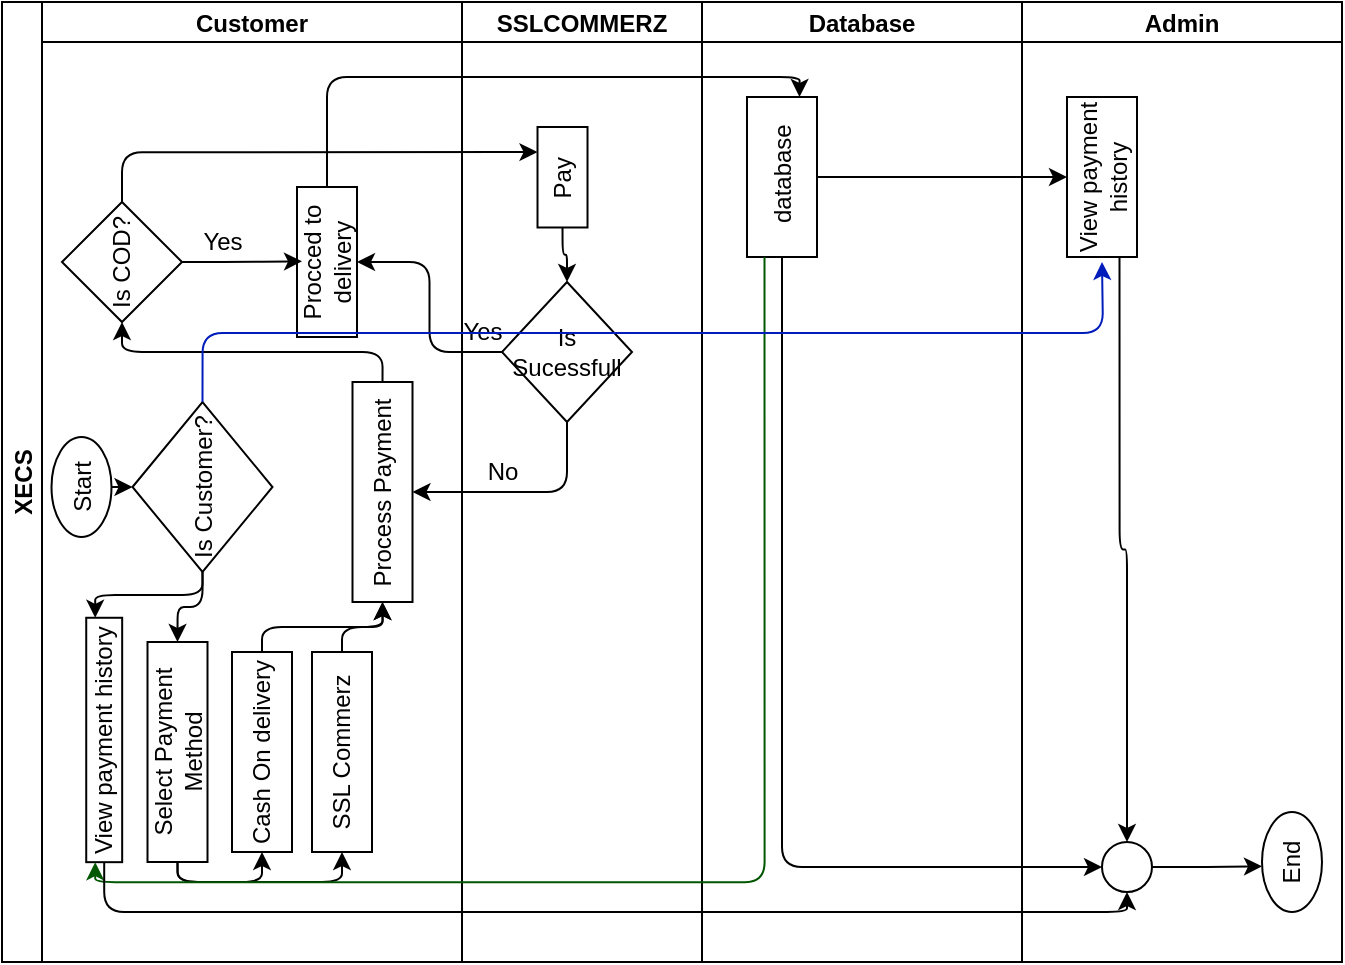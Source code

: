 <mxfile>
    <diagram id="Cr5mVFyB8ifR742QVGwp" name="Page-1">
        <mxGraphModel dx="723" dy="392" grid="1" gridSize="10" guides="1" tooltips="1" connect="1" arrows="1" fold="1" page="1" pageScale="1" pageWidth="850" pageHeight="1100" math="0" shadow="0">
            <root>
                <mxCell id="0"/>
                <mxCell id="1" parent="0"/>
                <mxCell id="5" value="XECS" style="swimlane;childLayout=stackLayout;resizeParent=1;resizeParentMax=0;startSize=20;horizontal=0;horizontalStack=1;" vertex="1" parent="1">
                    <mxGeometry x="110" y="400" width="670" height="480" as="geometry"/>
                </mxCell>
                <mxCell id="6" value="Customer" style="swimlane;startSize=20;" vertex="1" parent="5">
                    <mxGeometry x="20" width="210" height="480" as="geometry"/>
                </mxCell>
                <mxCell id="12" value="" style="group" vertex="1" connectable="0" parent="6">
                    <mxGeometry x="4.75" y="200" width="110.5" height="85" as="geometry"/>
                </mxCell>
                <mxCell id="10" value="Start" style="ellipse;whiteSpace=wrap;html=1;rotation=-90;" vertex="1" parent="12">
                    <mxGeometry x="-10" y="27.5" width="50" height="30" as="geometry"/>
                </mxCell>
                <mxCell id="11" value="Is Customer?" style="rhombus;whiteSpace=wrap;html=1;rotation=-90;" vertex="1" parent="12">
                    <mxGeometry x="33" y="7.5" width="85" height="70" as="geometry"/>
                </mxCell>
                <mxCell id="9" style="edgeStyle=none;html=1;exitX=0.5;exitY=1;exitDx=0;exitDy=0;entryX=0.5;entryY=0;entryDx=0;entryDy=0;" edge="1" parent="12" source="10" target="11">
                    <mxGeometry relative="1" as="geometry"/>
                </mxCell>
                <mxCell id="20" style="edgeStyle=orthogonalEdgeStyle;html=1;exitX=0;exitY=0.5;exitDx=0;exitDy=0;entryX=0;entryY=0.5;entryDx=0;entryDy=0;" edge="1" parent="6" source="2" target="3">
                    <mxGeometry relative="1" as="geometry"/>
                </mxCell>
                <mxCell id="21" style="edgeStyle=orthogonalEdgeStyle;html=1;exitX=0;exitY=0.5;exitDx=0;exitDy=0;entryX=0;entryY=0.5;entryDx=0;entryDy=0;" edge="1" parent="6" source="2" target="4">
                    <mxGeometry relative="1" as="geometry"/>
                </mxCell>
                <mxCell id="2" value="Select Payment Method" style="rounded=0;whiteSpace=wrap;html=1;rotation=-90;" vertex="1" parent="6">
                    <mxGeometry x="12.75" y="360" width="110" height="30" as="geometry"/>
                </mxCell>
                <mxCell id="15" style="edgeStyle=orthogonalEdgeStyle;html=1;exitX=0;exitY=0.5;exitDx=0;exitDy=0;entryX=1;entryY=0.5;entryDx=0;entryDy=0;" edge="1" parent="6" source="11" target="2">
                    <mxGeometry relative="1" as="geometry"/>
                </mxCell>
                <mxCell id="23" style="edgeStyle=orthogonalEdgeStyle;html=1;exitX=1;exitY=0.5;exitDx=0;exitDy=0;entryX=0;entryY=0.5;entryDx=0;entryDy=0;" edge="1" parent="6" source="3" target="22">
                    <mxGeometry relative="1" as="geometry"/>
                </mxCell>
                <mxCell id="3" value="Cash On delivery" style="rounded=0;whiteSpace=wrap;html=1;rotation=-90;" vertex="1" parent="6">
                    <mxGeometry x="60" y="360" width="100" height="30" as="geometry"/>
                </mxCell>
                <mxCell id="24" style="edgeStyle=orthogonalEdgeStyle;html=1;exitX=1;exitY=0.5;exitDx=0;exitDy=0;entryX=0;entryY=0.5;entryDx=0;entryDy=0;" edge="1" parent="6" source="4" target="22">
                    <mxGeometry relative="1" as="geometry"/>
                </mxCell>
                <mxCell id="4" value="SSL Commerz" style="rounded=0;whiteSpace=wrap;html=1;rotation=-90;" vertex="1" parent="6">
                    <mxGeometry x="100" y="360" width="100" height="30" as="geometry"/>
                </mxCell>
                <mxCell id="27" style="edgeStyle=orthogonalEdgeStyle;html=1;exitX=1;exitY=0.5;exitDx=0;exitDy=0;" edge="1" parent="6" source="22" target="26">
                    <mxGeometry relative="1" as="geometry"/>
                </mxCell>
                <mxCell id="22" value="Process Payment" style="rounded=0;whiteSpace=wrap;html=1;rotation=-90;" vertex="1" parent="6">
                    <mxGeometry x="115.25" y="230" width="110" height="30" as="geometry"/>
                </mxCell>
                <mxCell id="26" value="Is COD?" style="rhombus;whiteSpace=wrap;html=1;rotation=-90;" vertex="1" parent="6">
                    <mxGeometry x="10" y="100" width="60" height="60" as="geometry"/>
                </mxCell>
                <mxCell id="29" value="Procced to delivery" style="rounded=0;whiteSpace=wrap;html=1;rotation=-90;" vertex="1" parent="6">
                    <mxGeometry x="105" y="115" width="75" height="30" as="geometry"/>
                </mxCell>
                <mxCell id="58" value="View payment history" style="rounded=0;whiteSpace=wrap;html=1;rotation=-90;" vertex="1" parent="6">
                    <mxGeometry x="-30" y="360" width="122.2" height="17.97" as="geometry"/>
                </mxCell>
                <mxCell id="59" style="edgeStyle=orthogonalEdgeStyle;html=1;exitX=0;exitY=0.5;exitDx=0;exitDy=0;entryX=1;entryY=0.25;entryDx=0;entryDy=0;" edge="1" parent="6" source="11" target="58">
                    <mxGeometry relative="1" as="geometry"/>
                </mxCell>
                <mxCell id="7" value="SSLCOMMERZ" style="swimlane;startSize=20;" vertex="1" parent="5">
                    <mxGeometry x="230" width="120" height="480" as="geometry"/>
                </mxCell>
                <mxCell id="36" style="edgeStyle=orthogonalEdgeStyle;html=1;exitX=0;exitY=0.5;exitDx=0;exitDy=0;entryX=0.5;entryY=0;entryDx=0;entryDy=0;" edge="1" parent="7" source="33" target="35">
                    <mxGeometry relative="1" as="geometry"/>
                </mxCell>
                <mxCell id="33" value="Pay" style="rounded=0;whiteSpace=wrap;html=1;rotation=-90;" vertex="1" parent="7">
                    <mxGeometry x="25.13" y="75.12" width="50.25" height="25" as="geometry"/>
                </mxCell>
                <mxCell id="35" value="Is Sucessfull" style="rhombus;whiteSpace=wrap;html=1;" vertex="1" parent="7">
                    <mxGeometry x="20" y="140" width="65" height="70" as="geometry"/>
                </mxCell>
                <mxCell id="38" value="No" style="text;html=1;align=center;verticalAlign=middle;resizable=0;points=[];autosize=1;strokeColor=none;fillColor=none;" vertex="1" parent="7">
                    <mxGeometry y="220" width="40" height="30" as="geometry"/>
                </mxCell>
                <mxCell id="43" value="Yes" style="text;html=1;align=center;verticalAlign=middle;resizable=0;points=[];autosize=1;strokeColor=none;fillColor=none;" vertex="1" parent="7">
                    <mxGeometry x="-10" y="150" width="40" height="30" as="geometry"/>
                </mxCell>
                <mxCell id="34" style="edgeStyle=orthogonalEdgeStyle;html=1;exitX=1;exitY=0.5;exitDx=0;exitDy=0;entryX=0.75;entryY=0;entryDx=0;entryDy=0;" edge="1" parent="5" source="26" target="33">
                    <mxGeometry relative="1" as="geometry"/>
                </mxCell>
                <mxCell id="40" style="edgeStyle=orthogonalEdgeStyle;html=1;exitX=0.5;exitY=1;exitDx=0;exitDy=0;entryX=0.5;entryY=1;entryDx=0;entryDy=0;" edge="1" parent="5" source="35" target="22">
                    <mxGeometry relative="1" as="geometry"/>
                </mxCell>
                <mxCell id="42" style="edgeStyle=orthogonalEdgeStyle;html=1;exitX=0;exitY=0.5;exitDx=0;exitDy=0;" edge="1" parent="5" source="35" target="29">
                    <mxGeometry relative="1" as="geometry">
                        <mxPoint x="180" y="150" as="targetPoint"/>
                    </mxGeometry>
                </mxCell>
                <mxCell id="8" value="Database" style="swimlane;startSize=20;" vertex="1" parent="5">
                    <mxGeometry x="350" width="160" height="480" as="geometry"/>
                </mxCell>
                <mxCell id="45" value="&amp;nbsp;database" style="rounded=0;whiteSpace=wrap;html=1;rotation=-90;" vertex="1" parent="8">
                    <mxGeometry y="70" width="80" height="35" as="geometry"/>
                </mxCell>
                <mxCell id="47" value="Admin" style="swimlane;startSize=20;" vertex="1" parent="5">
                    <mxGeometry x="510" width="160" height="480" as="geometry"/>
                </mxCell>
                <mxCell id="64" style="edgeStyle=orthogonalEdgeStyle;html=1;exitX=0;exitY=0.75;exitDx=0;exitDy=0;entryX=0.5;entryY=0;entryDx=0;entryDy=0;" edge="1" parent="47" source="48" target="54">
                    <mxGeometry relative="1" as="geometry"/>
                </mxCell>
                <mxCell id="48" value="View payment history" style="rounded=0;whiteSpace=wrap;html=1;rotation=-90;" vertex="1" parent="47">
                    <mxGeometry y="70" width="80" height="35" as="geometry"/>
                </mxCell>
                <mxCell id="54" value="" style="ellipse;whiteSpace=wrap;html=1;aspect=fixed;" vertex="1" parent="47">
                    <mxGeometry x="40" y="420" width="25" height="25" as="geometry"/>
                </mxCell>
                <mxCell id="66" value="End" style="ellipse;whiteSpace=wrap;html=1;rotation=-90;" vertex="1" parent="47">
                    <mxGeometry x="110" y="415" width="50" height="30" as="geometry"/>
                </mxCell>
                <mxCell id="49" style="edgeStyle=orthogonalEdgeStyle;html=1;exitX=1;exitY=0.5;exitDx=0;exitDy=0;entryX=1;entryY=0.75;entryDx=0;entryDy=0;" edge="1" parent="5" source="29" target="45">
                    <mxGeometry relative="1" as="geometry"/>
                </mxCell>
                <mxCell id="52" style="edgeStyle=orthogonalEdgeStyle;html=1;exitX=0.5;exitY=1;exitDx=0;exitDy=0;entryX=0.5;entryY=0;entryDx=0;entryDy=0;" edge="1" parent="5" source="45" target="48">
                    <mxGeometry relative="1" as="geometry"/>
                </mxCell>
                <mxCell id="57" style="edgeStyle=orthogonalEdgeStyle;html=1;exitX=0;exitY=0.5;exitDx=0;exitDy=0;entryX=0;entryY=0.5;entryDx=0;entryDy=0;" edge="1" parent="5" source="45" target="54">
                    <mxGeometry relative="1" as="geometry"/>
                </mxCell>
                <mxCell id="60" style="edgeStyle=orthogonalEdgeStyle;html=1;exitX=0;exitY=0.25;exitDx=0;exitDy=0;entryX=0;entryY=0.25;entryDx=0;entryDy=0;fillColor=#008a00;strokeColor=#005700;" edge="1" parent="5" source="45" target="58">
                    <mxGeometry relative="1" as="geometry"/>
                </mxCell>
                <mxCell id="63" style="edgeStyle=orthogonalEdgeStyle;html=1;exitX=0;exitY=0.5;exitDx=0;exitDy=0;entryX=0.5;entryY=1;entryDx=0;entryDy=0;" edge="1" parent="5" source="58" target="54">
                    <mxGeometry relative="1" as="geometry"/>
                </mxCell>
                <mxCell id="28" style="edgeStyle=orthogonalEdgeStyle;html=1;exitX=0.5;exitY=1;exitDx=0;exitDy=0;" edge="1" parent="1" source="26">
                    <mxGeometry relative="1" as="geometry">
                        <mxPoint x="260" y="529.667" as="targetPoint"/>
                    </mxGeometry>
                </mxCell>
                <mxCell id="30" value="Yes" style="text;html=1;align=center;verticalAlign=middle;resizable=0;points=[];autosize=1;strokeColor=none;fillColor=none;" vertex="1" parent="1">
                    <mxGeometry x="200" y="505" width="40" height="30" as="geometry"/>
                </mxCell>
                <mxCell id="50" style="edgeStyle=orthogonalEdgeStyle;html=1;exitX=1;exitY=0.5;exitDx=0;exitDy=0;fillColor=#0050ef;strokeColor=#001DBC;" edge="1" parent="1" source="11">
                    <mxGeometry relative="1" as="geometry">
                        <mxPoint x="660" y="530.0" as="targetPoint"/>
                    </mxGeometry>
                </mxCell>
                <mxCell id="65" style="edgeStyle=orthogonalEdgeStyle;html=1;exitX=1;exitY=0.5;exitDx=0;exitDy=0;" edge="1" parent="1" source="54">
                    <mxGeometry relative="1" as="geometry">
                        <mxPoint x="740" y="832.167" as="targetPoint"/>
                    </mxGeometry>
                </mxCell>
            </root>
        </mxGraphModel>
    </diagram>
</mxfile>